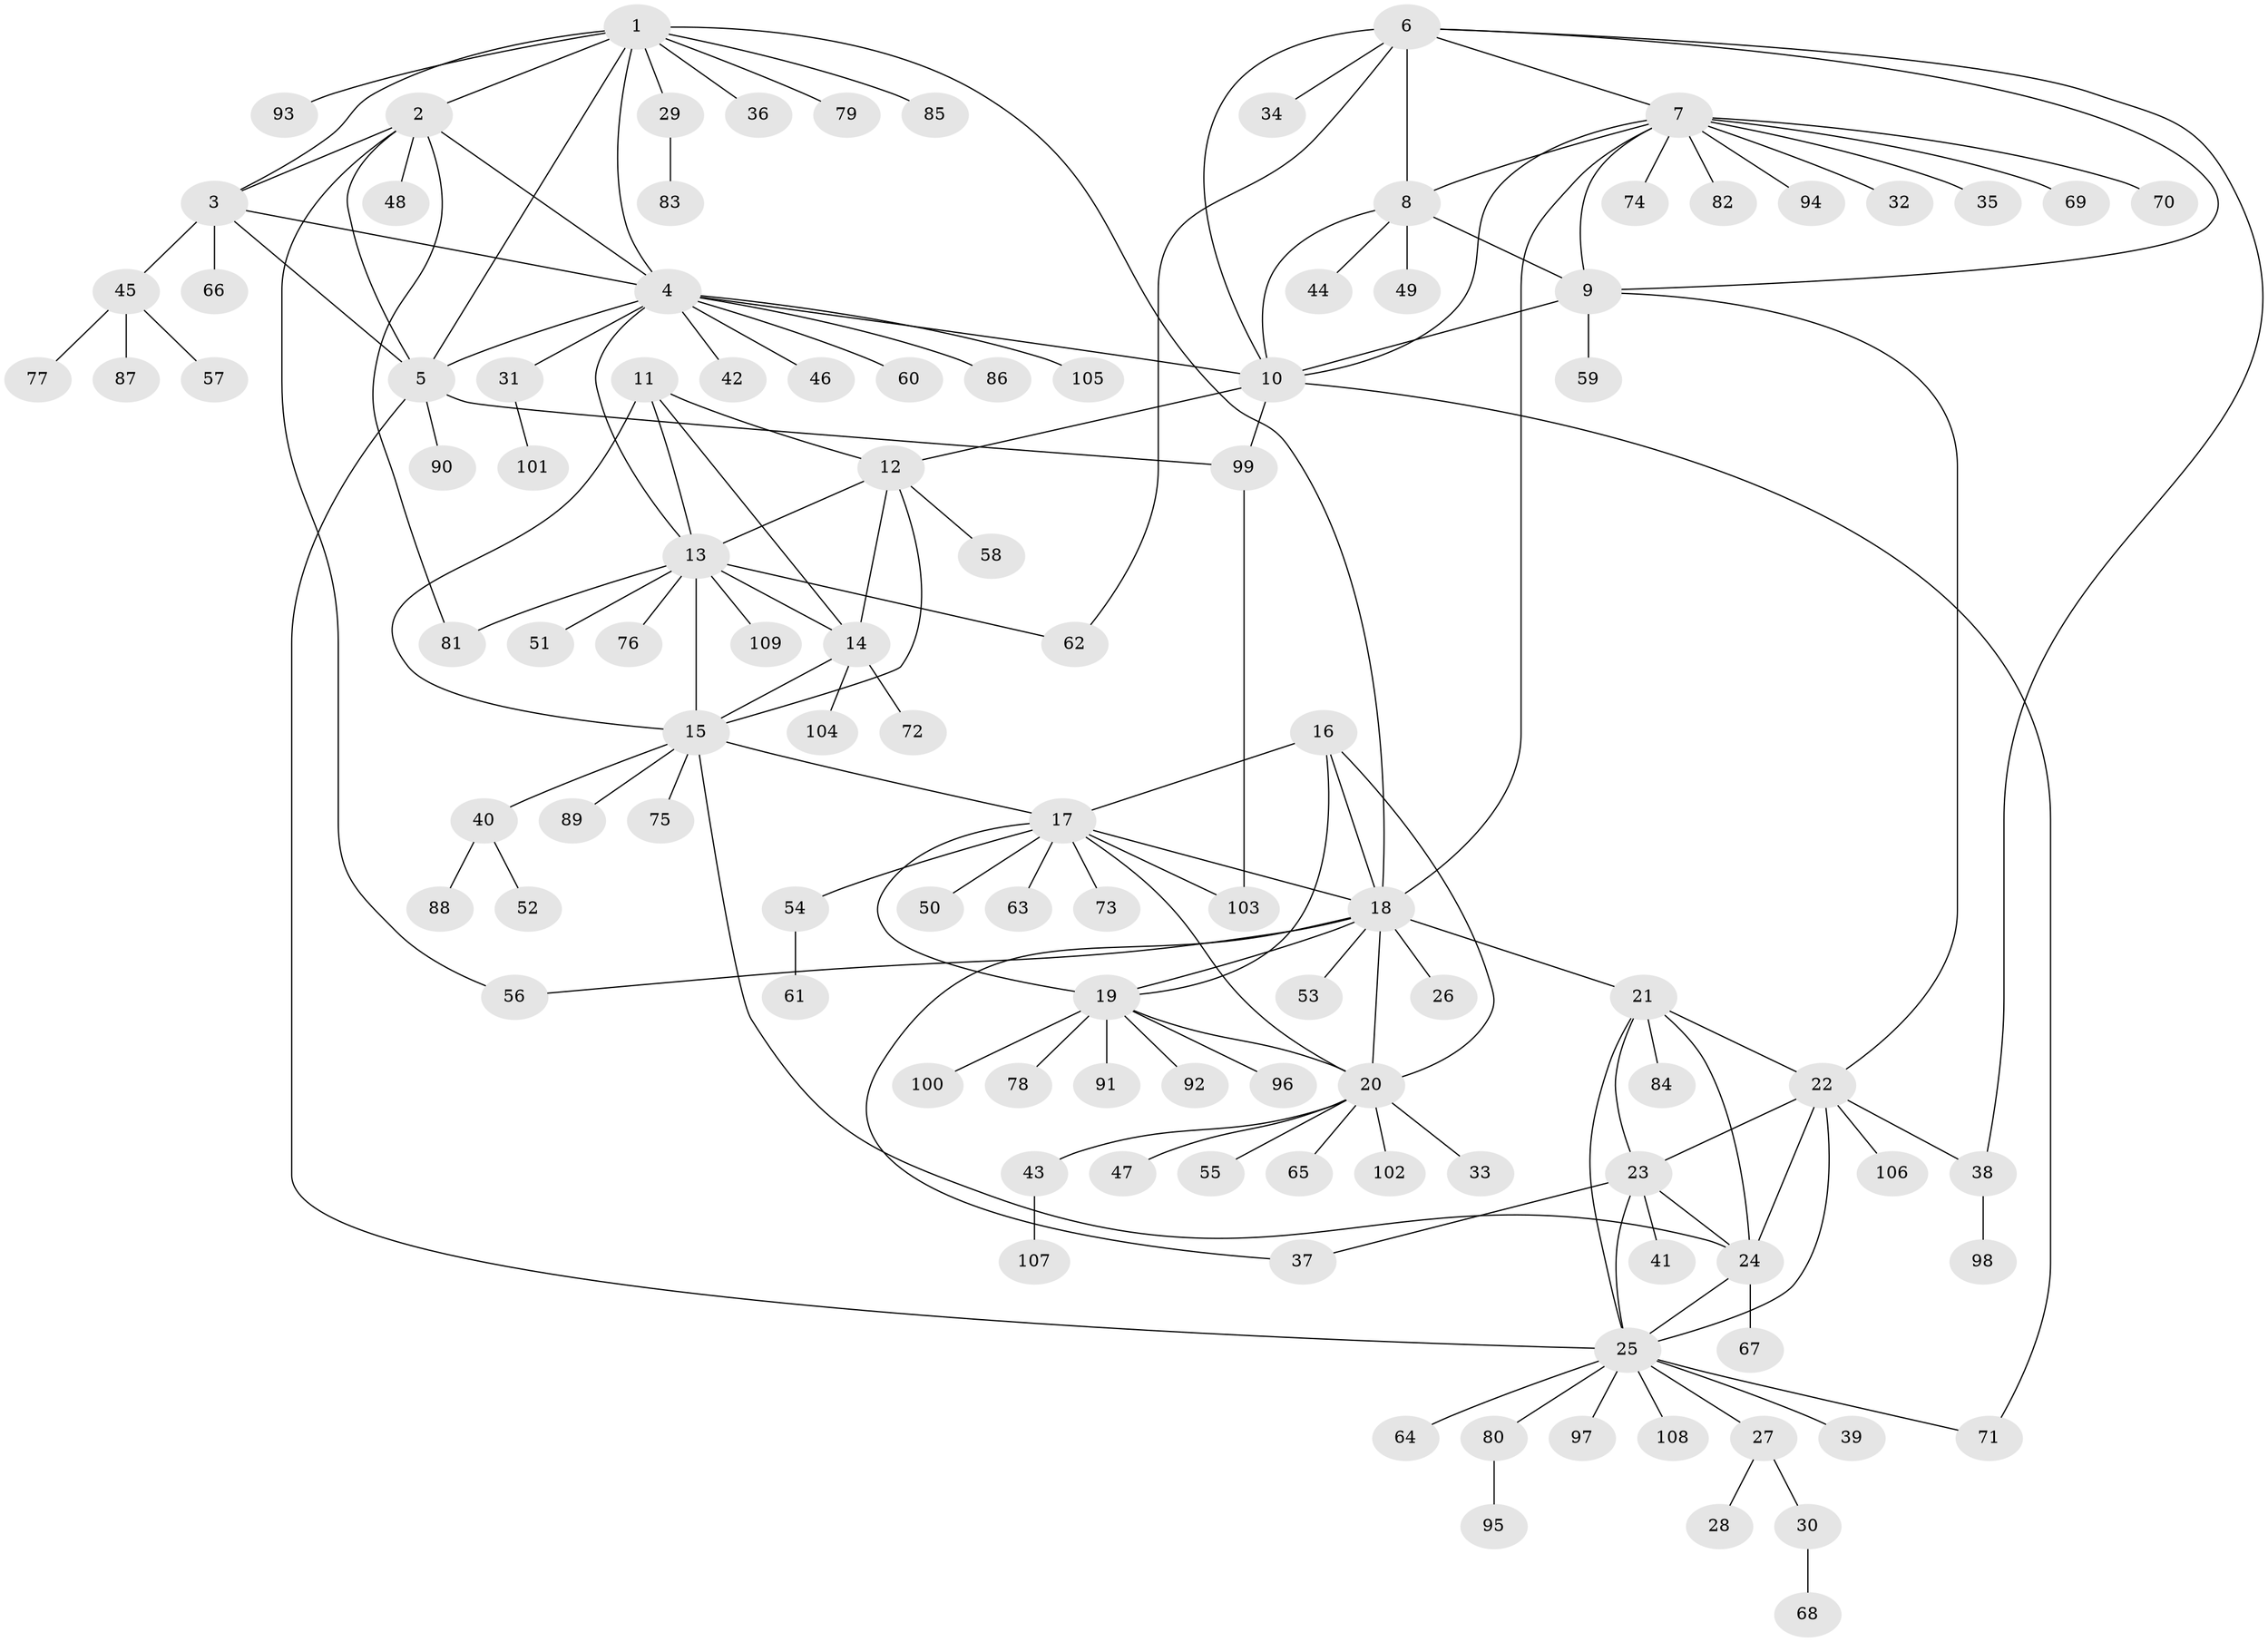 // coarse degree distribution, {16: 0.011494252873563218, 8: 0.04597701149425287, 10: 0.034482758620689655, 5: 0.022988505747126436, 4: 0.022988505747126436, 7: 0.034482758620689655, 3: 0.04597701149425287, 13: 0.011494252873563218, 11: 0.011494252873563218, 1: 0.6781609195402298, 2: 0.08045977011494253}
// Generated by graph-tools (version 1.1) at 2025/52/02/27/25 19:52:19]
// undirected, 109 vertices, 152 edges
graph export_dot {
graph [start="1"]
  node [color=gray90,style=filled];
  1;
  2;
  3;
  4;
  5;
  6;
  7;
  8;
  9;
  10;
  11;
  12;
  13;
  14;
  15;
  16;
  17;
  18;
  19;
  20;
  21;
  22;
  23;
  24;
  25;
  26;
  27;
  28;
  29;
  30;
  31;
  32;
  33;
  34;
  35;
  36;
  37;
  38;
  39;
  40;
  41;
  42;
  43;
  44;
  45;
  46;
  47;
  48;
  49;
  50;
  51;
  52;
  53;
  54;
  55;
  56;
  57;
  58;
  59;
  60;
  61;
  62;
  63;
  64;
  65;
  66;
  67;
  68;
  69;
  70;
  71;
  72;
  73;
  74;
  75;
  76;
  77;
  78;
  79;
  80;
  81;
  82;
  83;
  84;
  85;
  86;
  87;
  88;
  89;
  90;
  91;
  92;
  93;
  94;
  95;
  96;
  97;
  98;
  99;
  100;
  101;
  102;
  103;
  104;
  105;
  106;
  107;
  108;
  109;
  1 -- 2;
  1 -- 3;
  1 -- 4;
  1 -- 5;
  1 -- 18;
  1 -- 29;
  1 -- 36;
  1 -- 79;
  1 -- 85;
  1 -- 93;
  2 -- 3;
  2 -- 4;
  2 -- 5;
  2 -- 48;
  2 -- 56;
  2 -- 81;
  3 -- 4;
  3 -- 5;
  3 -- 45;
  3 -- 66;
  4 -- 5;
  4 -- 10;
  4 -- 13;
  4 -- 31;
  4 -- 42;
  4 -- 46;
  4 -- 60;
  4 -- 86;
  4 -- 105;
  5 -- 25;
  5 -- 90;
  5 -- 99;
  6 -- 7;
  6 -- 8;
  6 -- 9;
  6 -- 10;
  6 -- 34;
  6 -- 38;
  6 -- 62;
  7 -- 8;
  7 -- 9;
  7 -- 10;
  7 -- 18;
  7 -- 32;
  7 -- 35;
  7 -- 69;
  7 -- 70;
  7 -- 74;
  7 -- 82;
  7 -- 94;
  8 -- 9;
  8 -- 10;
  8 -- 44;
  8 -- 49;
  9 -- 10;
  9 -- 22;
  9 -- 59;
  10 -- 12;
  10 -- 71;
  10 -- 99;
  11 -- 12;
  11 -- 13;
  11 -- 14;
  11 -- 15;
  12 -- 13;
  12 -- 14;
  12 -- 15;
  12 -- 58;
  13 -- 14;
  13 -- 15;
  13 -- 51;
  13 -- 62;
  13 -- 76;
  13 -- 81;
  13 -- 109;
  14 -- 15;
  14 -- 72;
  14 -- 104;
  15 -- 17;
  15 -- 24;
  15 -- 40;
  15 -- 75;
  15 -- 89;
  16 -- 17;
  16 -- 18;
  16 -- 19;
  16 -- 20;
  17 -- 18;
  17 -- 19;
  17 -- 20;
  17 -- 50;
  17 -- 54;
  17 -- 63;
  17 -- 73;
  17 -- 103;
  18 -- 19;
  18 -- 20;
  18 -- 21;
  18 -- 26;
  18 -- 37;
  18 -- 53;
  18 -- 56;
  19 -- 20;
  19 -- 78;
  19 -- 91;
  19 -- 92;
  19 -- 96;
  19 -- 100;
  20 -- 33;
  20 -- 43;
  20 -- 47;
  20 -- 55;
  20 -- 65;
  20 -- 102;
  21 -- 22;
  21 -- 23;
  21 -- 24;
  21 -- 25;
  21 -- 84;
  22 -- 23;
  22 -- 24;
  22 -- 25;
  22 -- 38;
  22 -- 106;
  23 -- 24;
  23 -- 25;
  23 -- 37;
  23 -- 41;
  24 -- 25;
  24 -- 67;
  25 -- 27;
  25 -- 39;
  25 -- 64;
  25 -- 71;
  25 -- 80;
  25 -- 97;
  25 -- 108;
  27 -- 28;
  27 -- 30;
  29 -- 83;
  30 -- 68;
  31 -- 101;
  38 -- 98;
  40 -- 52;
  40 -- 88;
  43 -- 107;
  45 -- 57;
  45 -- 77;
  45 -- 87;
  54 -- 61;
  80 -- 95;
  99 -- 103;
}
